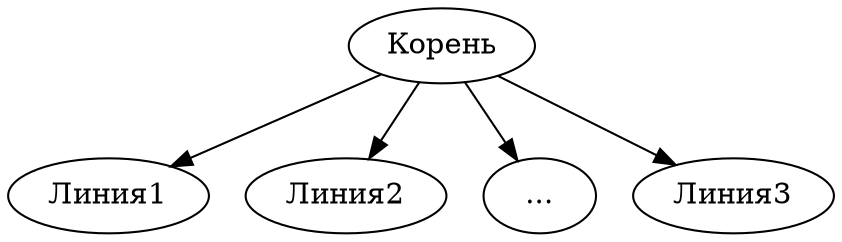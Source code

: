  
digraph Tree {
  Корень;
  Корень -> Линия1;
  Корень -> Линия2;
  Корень -> "...";
  Корень -> Линия3;
}
